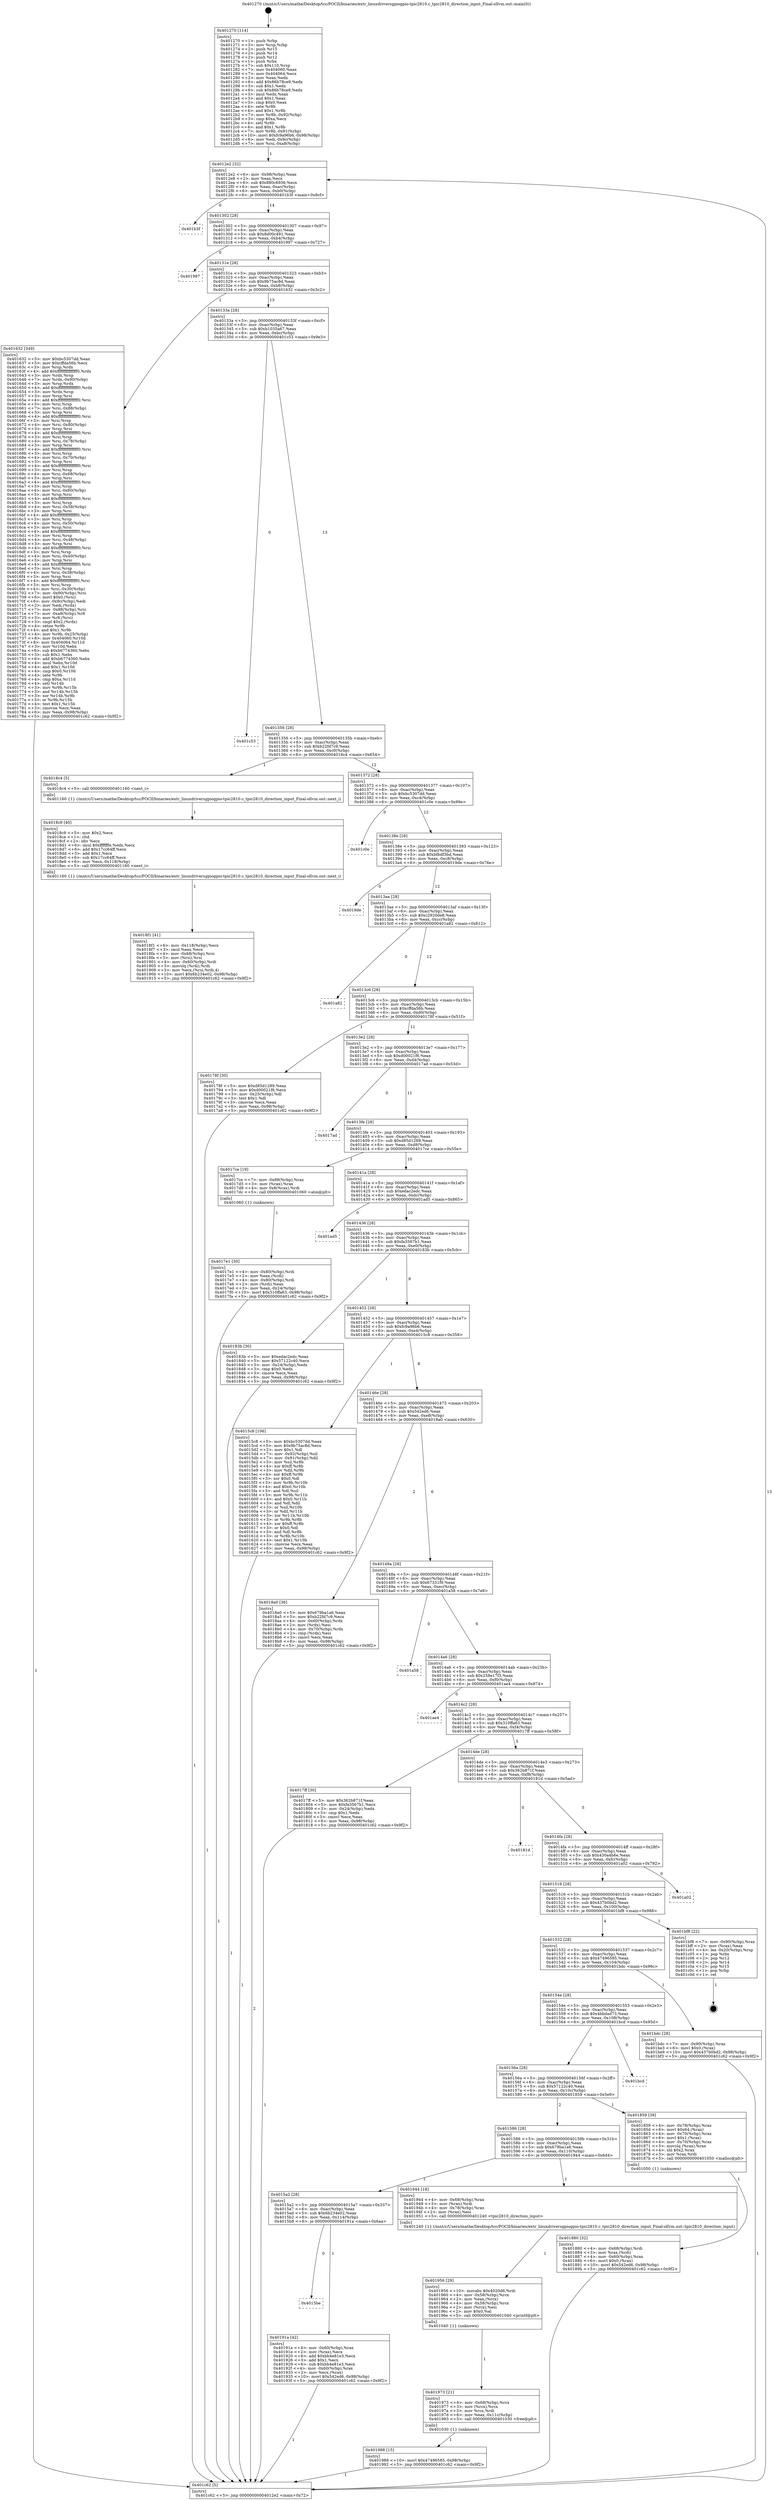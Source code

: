 digraph "0x401270" {
  label = "0x401270 (/mnt/c/Users/mathe/Desktop/tcc/POCII/binaries/extr_linuxdriversgpiogpio-tpic2810.c_tpic2810_direction_input_Final-ollvm.out::main(0))"
  labelloc = "t"
  node[shape=record]

  Entry [label="",width=0.3,height=0.3,shape=circle,fillcolor=black,style=filled]
  "0x4012e2" [label="{
     0x4012e2 [32]\l
     | [instrs]\l
     &nbsp;&nbsp;0x4012e2 \<+6\>: mov -0x98(%rbp),%eax\l
     &nbsp;&nbsp;0x4012e8 \<+2\>: mov %eax,%ecx\l
     &nbsp;&nbsp;0x4012ea \<+6\>: sub $0x880c6936,%ecx\l
     &nbsp;&nbsp;0x4012f0 \<+6\>: mov %eax,-0xac(%rbp)\l
     &nbsp;&nbsp;0x4012f6 \<+6\>: mov %ecx,-0xb0(%rbp)\l
     &nbsp;&nbsp;0x4012fc \<+6\>: je 0000000000401b3f \<main+0x8cf\>\l
  }"]
  "0x401b3f" [label="{
     0x401b3f\l
  }", style=dashed]
  "0x401302" [label="{
     0x401302 [28]\l
     | [instrs]\l
     &nbsp;&nbsp;0x401302 \<+5\>: jmp 0000000000401307 \<main+0x97\>\l
     &nbsp;&nbsp;0x401307 \<+6\>: mov -0xac(%rbp),%eax\l
     &nbsp;&nbsp;0x40130d \<+5\>: sub $0x8d00c491,%eax\l
     &nbsp;&nbsp;0x401312 \<+6\>: mov %eax,-0xb4(%rbp)\l
     &nbsp;&nbsp;0x401318 \<+6\>: je 0000000000401997 \<main+0x727\>\l
  }"]
  Exit [label="",width=0.3,height=0.3,shape=circle,fillcolor=black,style=filled,peripheries=2]
  "0x401997" [label="{
     0x401997\l
  }", style=dashed]
  "0x40131e" [label="{
     0x40131e [28]\l
     | [instrs]\l
     &nbsp;&nbsp;0x40131e \<+5\>: jmp 0000000000401323 \<main+0xb3\>\l
     &nbsp;&nbsp;0x401323 \<+6\>: mov -0xac(%rbp),%eax\l
     &nbsp;&nbsp;0x401329 \<+5\>: sub $0x9b75ac8d,%eax\l
     &nbsp;&nbsp;0x40132e \<+6\>: mov %eax,-0xb8(%rbp)\l
     &nbsp;&nbsp;0x401334 \<+6\>: je 0000000000401632 \<main+0x3c2\>\l
  }"]
  "0x401988" [label="{
     0x401988 [15]\l
     | [instrs]\l
     &nbsp;&nbsp;0x401988 \<+10\>: movl $0x47496585,-0x98(%rbp)\l
     &nbsp;&nbsp;0x401992 \<+5\>: jmp 0000000000401c62 \<main+0x9f2\>\l
  }"]
  "0x401632" [label="{
     0x401632 [349]\l
     | [instrs]\l
     &nbsp;&nbsp;0x401632 \<+5\>: mov $0xbc5307dd,%eax\l
     &nbsp;&nbsp;0x401637 \<+5\>: mov $0xcffda56b,%ecx\l
     &nbsp;&nbsp;0x40163c \<+3\>: mov %rsp,%rdx\l
     &nbsp;&nbsp;0x40163f \<+4\>: add $0xfffffffffffffff0,%rdx\l
     &nbsp;&nbsp;0x401643 \<+3\>: mov %rdx,%rsp\l
     &nbsp;&nbsp;0x401646 \<+7\>: mov %rdx,-0x90(%rbp)\l
     &nbsp;&nbsp;0x40164d \<+3\>: mov %rsp,%rdx\l
     &nbsp;&nbsp;0x401650 \<+4\>: add $0xfffffffffffffff0,%rdx\l
     &nbsp;&nbsp;0x401654 \<+3\>: mov %rdx,%rsp\l
     &nbsp;&nbsp;0x401657 \<+3\>: mov %rsp,%rsi\l
     &nbsp;&nbsp;0x40165a \<+4\>: add $0xfffffffffffffff0,%rsi\l
     &nbsp;&nbsp;0x40165e \<+3\>: mov %rsi,%rsp\l
     &nbsp;&nbsp;0x401661 \<+7\>: mov %rsi,-0x88(%rbp)\l
     &nbsp;&nbsp;0x401668 \<+3\>: mov %rsp,%rsi\l
     &nbsp;&nbsp;0x40166b \<+4\>: add $0xfffffffffffffff0,%rsi\l
     &nbsp;&nbsp;0x40166f \<+3\>: mov %rsi,%rsp\l
     &nbsp;&nbsp;0x401672 \<+4\>: mov %rsi,-0x80(%rbp)\l
     &nbsp;&nbsp;0x401676 \<+3\>: mov %rsp,%rsi\l
     &nbsp;&nbsp;0x401679 \<+4\>: add $0xfffffffffffffff0,%rsi\l
     &nbsp;&nbsp;0x40167d \<+3\>: mov %rsi,%rsp\l
     &nbsp;&nbsp;0x401680 \<+4\>: mov %rsi,-0x78(%rbp)\l
     &nbsp;&nbsp;0x401684 \<+3\>: mov %rsp,%rsi\l
     &nbsp;&nbsp;0x401687 \<+4\>: add $0xfffffffffffffff0,%rsi\l
     &nbsp;&nbsp;0x40168b \<+3\>: mov %rsi,%rsp\l
     &nbsp;&nbsp;0x40168e \<+4\>: mov %rsi,-0x70(%rbp)\l
     &nbsp;&nbsp;0x401692 \<+3\>: mov %rsp,%rsi\l
     &nbsp;&nbsp;0x401695 \<+4\>: add $0xfffffffffffffff0,%rsi\l
     &nbsp;&nbsp;0x401699 \<+3\>: mov %rsi,%rsp\l
     &nbsp;&nbsp;0x40169c \<+4\>: mov %rsi,-0x68(%rbp)\l
     &nbsp;&nbsp;0x4016a0 \<+3\>: mov %rsp,%rsi\l
     &nbsp;&nbsp;0x4016a3 \<+4\>: add $0xfffffffffffffff0,%rsi\l
     &nbsp;&nbsp;0x4016a7 \<+3\>: mov %rsi,%rsp\l
     &nbsp;&nbsp;0x4016aa \<+4\>: mov %rsi,-0x60(%rbp)\l
     &nbsp;&nbsp;0x4016ae \<+3\>: mov %rsp,%rsi\l
     &nbsp;&nbsp;0x4016b1 \<+4\>: add $0xfffffffffffffff0,%rsi\l
     &nbsp;&nbsp;0x4016b5 \<+3\>: mov %rsi,%rsp\l
     &nbsp;&nbsp;0x4016b8 \<+4\>: mov %rsi,-0x58(%rbp)\l
     &nbsp;&nbsp;0x4016bc \<+3\>: mov %rsp,%rsi\l
     &nbsp;&nbsp;0x4016bf \<+4\>: add $0xfffffffffffffff0,%rsi\l
     &nbsp;&nbsp;0x4016c3 \<+3\>: mov %rsi,%rsp\l
     &nbsp;&nbsp;0x4016c6 \<+4\>: mov %rsi,-0x50(%rbp)\l
     &nbsp;&nbsp;0x4016ca \<+3\>: mov %rsp,%rsi\l
     &nbsp;&nbsp;0x4016cd \<+4\>: add $0xfffffffffffffff0,%rsi\l
     &nbsp;&nbsp;0x4016d1 \<+3\>: mov %rsi,%rsp\l
     &nbsp;&nbsp;0x4016d4 \<+4\>: mov %rsi,-0x48(%rbp)\l
     &nbsp;&nbsp;0x4016d8 \<+3\>: mov %rsp,%rsi\l
     &nbsp;&nbsp;0x4016db \<+4\>: add $0xfffffffffffffff0,%rsi\l
     &nbsp;&nbsp;0x4016df \<+3\>: mov %rsi,%rsp\l
     &nbsp;&nbsp;0x4016e2 \<+4\>: mov %rsi,-0x40(%rbp)\l
     &nbsp;&nbsp;0x4016e6 \<+3\>: mov %rsp,%rsi\l
     &nbsp;&nbsp;0x4016e9 \<+4\>: add $0xfffffffffffffff0,%rsi\l
     &nbsp;&nbsp;0x4016ed \<+3\>: mov %rsi,%rsp\l
     &nbsp;&nbsp;0x4016f0 \<+4\>: mov %rsi,-0x38(%rbp)\l
     &nbsp;&nbsp;0x4016f4 \<+3\>: mov %rsp,%rsi\l
     &nbsp;&nbsp;0x4016f7 \<+4\>: add $0xfffffffffffffff0,%rsi\l
     &nbsp;&nbsp;0x4016fb \<+3\>: mov %rsi,%rsp\l
     &nbsp;&nbsp;0x4016fe \<+4\>: mov %rsi,-0x30(%rbp)\l
     &nbsp;&nbsp;0x401702 \<+7\>: mov -0x90(%rbp),%rsi\l
     &nbsp;&nbsp;0x401709 \<+6\>: movl $0x0,(%rsi)\l
     &nbsp;&nbsp;0x40170f \<+6\>: mov -0x9c(%rbp),%edi\l
     &nbsp;&nbsp;0x401715 \<+2\>: mov %edi,(%rdx)\l
     &nbsp;&nbsp;0x401717 \<+7\>: mov -0x88(%rbp),%rsi\l
     &nbsp;&nbsp;0x40171e \<+7\>: mov -0xa8(%rbp),%r8\l
     &nbsp;&nbsp;0x401725 \<+3\>: mov %r8,(%rsi)\l
     &nbsp;&nbsp;0x401728 \<+3\>: cmpl $0x2,(%rdx)\l
     &nbsp;&nbsp;0x40172b \<+4\>: setne %r9b\l
     &nbsp;&nbsp;0x40172f \<+4\>: and $0x1,%r9b\l
     &nbsp;&nbsp;0x401733 \<+4\>: mov %r9b,-0x25(%rbp)\l
     &nbsp;&nbsp;0x401737 \<+8\>: mov 0x404060,%r10d\l
     &nbsp;&nbsp;0x40173f \<+8\>: mov 0x404064,%r11d\l
     &nbsp;&nbsp;0x401747 \<+3\>: mov %r10d,%ebx\l
     &nbsp;&nbsp;0x40174a \<+6\>: sub $0xb6774360,%ebx\l
     &nbsp;&nbsp;0x401750 \<+3\>: sub $0x1,%ebx\l
     &nbsp;&nbsp;0x401753 \<+6\>: add $0xb6774360,%ebx\l
     &nbsp;&nbsp;0x401759 \<+4\>: imul %ebx,%r10d\l
     &nbsp;&nbsp;0x40175d \<+4\>: and $0x1,%r10d\l
     &nbsp;&nbsp;0x401761 \<+4\>: cmp $0x0,%r10d\l
     &nbsp;&nbsp;0x401765 \<+4\>: sete %r9b\l
     &nbsp;&nbsp;0x401769 \<+4\>: cmp $0xa,%r11d\l
     &nbsp;&nbsp;0x40176d \<+4\>: setl %r14b\l
     &nbsp;&nbsp;0x401771 \<+3\>: mov %r9b,%r15b\l
     &nbsp;&nbsp;0x401774 \<+3\>: and %r14b,%r15b\l
     &nbsp;&nbsp;0x401777 \<+3\>: xor %r14b,%r9b\l
     &nbsp;&nbsp;0x40177a \<+3\>: or %r9b,%r15b\l
     &nbsp;&nbsp;0x40177d \<+4\>: test $0x1,%r15b\l
     &nbsp;&nbsp;0x401781 \<+3\>: cmovne %ecx,%eax\l
     &nbsp;&nbsp;0x401784 \<+6\>: mov %eax,-0x98(%rbp)\l
     &nbsp;&nbsp;0x40178a \<+5\>: jmp 0000000000401c62 \<main+0x9f2\>\l
  }"]
  "0x40133a" [label="{
     0x40133a [28]\l
     | [instrs]\l
     &nbsp;&nbsp;0x40133a \<+5\>: jmp 000000000040133f \<main+0xcf\>\l
     &nbsp;&nbsp;0x40133f \<+6\>: mov -0xac(%rbp),%eax\l
     &nbsp;&nbsp;0x401345 \<+5\>: sub $0xb1035a67,%eax\l
     &nbsp;&nbsp;0x40134a \<+6\>: mov %eax,-0xbc(%rbp)\l
     &nbsp;&nbsp;0x401350 \<+6\>: je 0000000000401c53 \<main+0x9e3\>\l
  }"]
  "0x401973" [label="{
     0x401973 [21]\l
     | [instrs]\l
     &nbsp;&nbsp;0x401973 \<+4\>: mov -0x68(%rbp),%rcx\l
     &nbsp;&nbsp;0x401977 \<+3\>: mov (%rcx),%rcx\l
     &nbsp;&nbsp;0x40197a \<+3\>: mov %rcx,%rdi\l
     &nbsp;&nbsp;0x40197d \<+6\>: mov %eax,-0x11c(%rbp)\l
     &nbsp;&nbsp;0x401983 \<+5\>: call 0000000000401030 \<free@plt\>\l
     | [calls]\l
     &nbsp;&nbsp;0x401030 \{1\} (unknown)\l
  }"]
  "0x401c53" [label="{
     0x401c53\l
  }", style=dashed]
  "0x401356" [label="{
     0x401356 [28]\l
     | [instrs]\l
     &nbsp;&nbsp;0x401356 \<+5\>: jmp 000000000040135b \<main+0xeb\>\l
     &nbsp;&nbsp;0x40135b \<+6\>: mov -0xac(%rbp),%eax\l
     &nbsp;&nbsp;0x401361 \<+5\>: sub $0xb22fd7c9,%eax\l
     &nbsp;&nbsp;0x401366 \<+6\>: mov %eax,-0xc0(%rbp)\l
     &nbsp;&nbsp;0x40136c \<+6\>: je 00000000004018c4 \<main+0x654\>\l
  }"]
  "0x401956" [label="{
     0x401956 [29]\l
     | [instrs]\l
     &nbsp;&nbsp;0x401956 \<+10\>: movabs $0x4020d6,%rdi\l
     &nbsp;&nbsp;0x401960 \<+4\>: mov -0x58(%rbp),%rcx\l
     &nbsp;&nbsp;0x401964 \<+2\>: mov %eax,(%rcx)\l
     &nbsp;&nbsp;0x401966 \<+4\>: mov -0x58(%rbp),%rcx\l
     &nbsp;&nbsp;0x40196a \<+2\>: mov (%rcx),%esi\l
     &nbsp;&nbsp;0x40196c \<+2\>: mov $0x0,%al\l
     &nbsp;&nbsp;0x40196e \<+5\>: call 0000000000401040 \<printf@plt\>\l
     | [calls]\l
     &nbsp;&nbsp;0x401040 \{1\} (unknown)\l
  }"]
  "0x4018c4" [label="{
     0x4018c4 [5]\l
     | [instrs]\l
     &nbsp;&nbsp;0x4018c4 \<+5\>: call 0000000000401160 \<next_i\>\l
     | [calls]\l
     &nbsp;&nbsp;0x401160 \{1\} (/mnt/c/Users/mathe/Desktop/tcc/POCII/binaries/extr_linuxdriversgpiogpio-tpic2810.c_tpic2810_direction_input_Final-ollvm.out::next_i)\l
  }"]
  "0x401372" [label="{
     0x401372 [28]\l
     | [instrs]\l
     &nbsp;&nbsp;0x401372 \<+5\>: jmp 0000000000401377 \<main+0x107\>\l
     &nbsp;&nbsp;0x401377 \<+6\>: mov -0xac(%rbp),%eax\l
     &nbsp;&nbsp;0x40137d \<+5\>: sub $0xbc5307dd,%eax\l
     &nbsp;&nbsp;0x401382 \<+6\>: mov %eax,-0xc4(%rbp)\l
     &nbsp;&nbsp;0x401388 \<+6\>: je 0000000000401c0e \<main+0x99e\>\l
  }"]
  "0x4015be" [label="{
     0x4015be\l
  }", style=dashed]
  "0x401c0e" [label="{
     0x401c0e\l
  }", style=dashed]
  "0x40138e" [label="{
     0x40138e [28]\l
     | [instrs]\l
     &nbsp;&nbsp;0x40138e \<+5\>: jmp 0000000000401393 \<main+0x123\>\l
     &nbsp;&nbsp;0x401393 \<+6\>: mov -0xac(%rbp),%eax\l
     &nbsp;&nbsp;0x401399 \<+5\>: sub $0xbfbdf3bd,%eax\l
     &nbsp;&nbsp;0x40139e \<+6\>: mov %eax,-0xc8(%rbp)\l
     &nbsp;&nbsp;0x4013a4 \<+6\>: je 00000000004019de \<main+0x76e\>\l
  }"]
  "0x40191a" [label="{
     0x40191a [42]\l
     | [instrs]\l
     &nbsp;&nbsp;0x40191a \<+4\>: mov -0x60(%rbp),%rax\l
     &nbsp;&nbsp;0x40191e \<+2\>: mov (%rax),%ecx\l
     &nbsp;&nbsp;0x401920 \<+6\>: add $0xbb4e81e3,%ecx\l
     &nbsp;&nbsp;0x401926 \<+3\>: add $0x1,%ecx\l
     &nbsp;&nbsp;0x401929 \<+6\>: sub $0xbb4e81e3,%ecx\l
     &nbsp;&nbsp;0x40192f \<+4\>: mov -0x60(%rbp),%rax\l
     &nbsp;&nbsp;0x401933 \<+2\>: mov %ecx,(%rax)\l
     &nbsp;&nbsp;0x401935 \<+10\>: movl $0x542ed6,-0x98(%rbp)\l
     &nbsp;&nbsp;0x40193f \<+5\>: jmp 0000000000401c62 \<main+0x9f2\>\l
  }"]
  "0x4019de" [label="{
     0x4019de\l
  }", style=dashed]
  "0x4013aa" [label="{
     0x4013aa [28]\l
     | [instrs]\l
     &nbsp;&nbsp;0x4013aa \<+5\>: jmp 00000000004013af \<main+0x13f\>\l
     &nbsp;&nbsp;0x4013af \<+6\>: mov -0xac(%rbp),%eax\l
     &nbsp;&nbsp;0x4013b5 \<+5\>: sub $0xc2920de8,%eax\l
     &nbsp;&nbsp;0x4013ba \<+6\>: mov %eax,-0xcc(%rbp)\l
     &nbsp;&nbsp;0x4013c0 \<+6\>: je 0000000000401a82 \<main+0x812\>\l
  }"]
  "0x4015a2" [label="{
     0x4015a2 [28]\l
     | [instrs]\l
     &nbsp;&nbsp;0x4015a2 \<+5\>: jmp 00000000004015a7 \<main+0x337\>\l
     &nbsp;&nbsp;0x4015a7 \<+6\>: mov -0xac(%rbp),%eax\l
     &nbsp;&nbsp;0x4015ad \<+5\>: sub $0x6b234e02,%eax\l
     &nbsp;&nbsp;0x4015b2 \<+6\>: mov %eax,-0x114(%rbp)\l
     &nbsp;&nbsp;0x4015b8 \<+6\>: je 000000000040191a \<main+0x6aa\>\l
  }"]
  "0x401a82" [label="{
     0x401a82\l
  }", style=dashed]
  "0x4013c6" [label="{
     0x4013c6 [28]\l
     | [instrs]\l
     &nbsp;&nbsp;0x4013c6 \<+5\>: jmp 00000000004013cb \<main+0x15b\>\l
     &nbsp;&nbsp;0x4013cb \<+6\>: mov -0xac(%rbp),%eax\l
     &nbsp;&nbsp;0x4013d1 \<+5\>: sub $0xcffda56b,%eax\l
     &nbsp;&nbsp;0x4013d6 \<+6\>: mov %eax,-0xd0(%rbp)\l
     &nbsp;&nbsp;0x4013dc \<+6\>: je 000000000040178f \<main+0x51f\>\l
  }"]
  "0x401944" [label="{
     0x401944 [18]\l
     | [instrs]\l
     &nbsp;&nbsp;0x401944 \<+4\>: mov -0x68(%rbp),%rax\l
     &nbsp;&nbsp;0x401948 \<+3\>: mov (%rax),%rdi\l
     &nbsp;&nbsp;0x40194b \<+4\>: mov -0x78(%rbp),%rax\l
     &nbsp;&nbsp;0x40194f \<+2\>: mov (%rax),%esi\l
     &nbsp;&nbsp;0x401951 \<+5\>: call 0000000000401240 \<tpic2810_direction_input\>\l
     | [calls]\l
     &nbsp;&nbsp;0x401240 \{1\} (/mnt/c/Users/mathe/Desktop/tcc/POCII/binaries/extr_linuxdriversgpiogpio-tpic2810.c_tpic2810_direction_input_Final-ollvm.out::tpic2810_direction_input)\l
  }"]
  "0x40178f" [label="{
     0x40178f [30]\l
     | [instrs]\l
     &nbsp;&nbsp;0x40178f \<+5\>: mov $0xd85d1289,%eax\l
     &nbsp;&nbsp;0x401794 \<+5\>: mov $0xd00021f6,%ecx\l
     &nbsp;&nbsp;0x401799 \<+3\>: mov -0x25(%rbp),%dl\l
     &nbsp;&nbsp;0x40179c \<+3\>: test $0x1,%dl\l
     &nbsp;&nbsp;0x40179f \<+3\>: cmovne %ecx,%eax\l
     &nbsp;&nbsp;0x4017a2 \<+6\>: mov %eax,-0x98(%rbp)\l
     &nbsp;&nbsp;0x4017a8 \<+5\>: jmp 0000000000401c62 \<main+0x9f2\>\l
  }"]
  "0x4013e2" [label="{
     0x4013e2 [28]\l
     | [instrs]\l
     &nbsp;&nbsp;0x4013e2 \<+5\>: jmp 00000000004013e7 \<main+0x177\>\l
     &nbsp;&nbsp;0x4013e7 \<+6\>: mov -0xac(%rbp),%eax\l
     &nbsp;&nbsp;0x4013ed \<+5\>: sub $0xd00021f6,%eax\l
     &nbsp;&nbsp;0x4013f2 \<+6\>: mov %eax,-0xd4(%rbp)\l
     &nbsp;&nbsp;0x4013f8 \<+6\>: je 00000000004017ad \<main+0x53d\>\l
  }"]
  "0x4018f1" [label="{
     0x4018f1 [41]\l
     | [instrs]\l
     &nbsp;&nbsp;0x4018f1 \<+6\>: mov -0x118(%rbp),%ecx\l
     &nbsp;&nbsp;0x4018f7 \<+3\>: imul %eax,%ecx\l
     &nbsp;&nbsp;0x4018fa \<+4\>: mov -0x68(%rbp),%rsi\l
     &nbsp;&nbsp;0x4018fe \<+3\>: mov (%rsi),%rsi\l
     &nbsp;&nbsp;0x401901 \<+4\>: mov -0x60(%rbp),%rdi\l
     &nbsp;&nbsp;0x401905 \<+3\>: movslq (%rdi),%rdi\l
     &nbsp;&nbsp;0x401908 \<+3\>: mov %ecx,(%rsi,%rdi,4)\l
     &nbsp;&nbsp;0x40190b \<+10\>: movl $0x6b234e02,-0x98(%rbp)\l
     &nbsp;&nbsp;0x401915 \<+5\>: jmp 0000000000401c62 \<main+0x9f2\>\l
  }"]
  "0x4017ad" [label="{
     0x4017ad\l
  }", style=dashed]
  "0x4013fe" [label="{
     0x4013fe [28]\l
     | [instrs]\l
     &nbsp;&nbsp;0x4013fe \<+5\>: jmp 0000000000401403 \<main+0x193\>\l
     &nbsp;&nbsp;0x401403 \<+6\>: mov -0xac(%rbp),%eax\l
     &nbsp;&nbsp;0x401409 \<+5\>: sub $0xd85d1289,%eax\l
     &nbsp;&nbsp;0x40140e \<+6\>: mov %eax,-0xd8(%rbp)\l
     &nbsp;&nbsp;0x401414 \<+6\>: je 00000000004017ce \<main+0x55e\>\l
  }"]
  "0x4018c9" [label="{
     0x4018c9 [40]\l
     | [instrs]\l
     &nbsp;&nbsp;0x4018c9 \<+5\>: mov $0x2,%ecx\l
     &nbsp;&nbsp;0x4018ce \<+1\>: cltd\l
     &nbsp;&nbsp;0x4018cf \<+2\>: idiv %ecx\l
     &nbsp;&nbsp;0x4018d1 \<+6\>: imul $0xfffffffe,%edx,%ecx\l
     &nbsp;&nbsp;0x4018d7 \<+6\>: add $0x17cc64ff,%ecx\l
     &nbsp;&nbsp;0x4018dd \<+3\>: add $0x1,%ecx\l
     &nbsp;&nbsp;0x4018e0 \<+6\>: sub $0x17cc64ff,%ecx\l
     &nbsp;&nbsp;0x4018e6 \<+6\>: mov %ecx,-0x118(%rbp)\l
     &nbsp;&nbsp;0x4018ec \<+5\>: call 0000000000401160 \<next_i\>\l
     | [calls]\l
     &nbsp;&nbsp;0x401160 \{1\} (/mnt/c/Users/mathe/Desktop/tcc/POCII/binaries/extr_linuxdriversgpiogpio-tpic2810.c_tpic2810_direction_input_Final-ollvm.out::next_i)\l
  }"]
  "0x4017ce" [label="{
     0x4017ce [19]\l
     | [instrs]\l
     &nbsp;&nbsp;0x4017ce \<+7\>: mov -0x88(%rbp),%rax\l
     &nbsp;&nbsp;0x4017d5 \<+3\>: mov (%rax),%rax\l
     &nbsp;&nbsp;0x4017d8 \<+4\>: mov 0x8(%rax),%rdi\l
     &nbsp;&nbsp;0x4017dc \<+5\>: call 0000000000401060 \<atoi@plt\>\l
     | [calls]\l
     &nbsp;&nbsp;0x401060 \{1\} (unknown)\l
  }"]
  "0x40141a" [label="{
     0x40141a [28]\l
     | [instrs]\l
     &nbsp;&nbsp;0x40141a \<+5\>: jmp 000000000040141f \<main+0x1af\>\l
     &nbsp;&nbsp;0x40141f \<+6\>: mov -0xac(%rbp),%eax\l
     &nbsp;&nbsp;0x401425 \<+5\>: sub $0xedac2edc,%eax\l
     &nbsp;&nbsp;0x40142a \<+6\>: mov %eax,-0xdc(%rbp)\l
     &nbsp;&nbsp;0x401430 \<+6\>: je 0000000000401ad5 \<main+0x865\>\l
  }"]
  "0x401880" [label="{
     0x401880 [32]\l
     | [instrs]\l
     &nbsp;&nbsp;0x401880 \<+4\>: mov -0x68(%rbp),%rdi\l
     &nbsp;&nbsp;0x401884 \<+3\>: mov %rax,(%rdi)\l
     &nbsp;&nbsp;0x401887 \<+4\>: mov -0x60(%rbp),%rax\l
     &nbsp;&nbsp;0x40188b \<+6\>: movl $0x0,(%rax)\l
     &nbsp;&nbsp;0x401891 \<+10\>: movl $0x542ed6,-0x98(%rbp)\l
     &nbsp;&nbsp;0x40189b \<+5\>: jmp 0000000000401c62 \<main+0x9f2\>\l
  }"]
  "0x401ad5" [label="{
     0x401ad5\l
  }", style=dashed]
  "0x401436" [label="{
     0x401436 [28]\l
     | [instrs]\l
     &nbsp;&nbsp;0x401436 \<+5\>: jmp 000000000040143b \<main+0x1cb\>\l
     &nbsp;&nbsp;0x40143b \<+6\>: mov -0xac(%rbp),%eax\l
     &nbsp;&nbsp;0x401441 \<+5\>: sub $0xfa3567b1,%eax\l
     &nbsp;&nbsp;0x401446 \<+6\>: mov %eax,-0xe0(%rbp)\l
     &nbsp;&nbsp;0x40144c \<+6\>: je 000000000040183b \<main+0x5cb\>\l
  }"]
  "0x401586" [label="{
     0x401586 [28]\l
     | [instrs]\l
     &nbsp;&nbsp;0x401586 \<+5\>: jmp 000000000040158b \<main+0x31b\>\l
     &nbsp;&nbsp;0x40158b \<+6\>: mov -0xac(%rbp),%eax\l
     &nbsp;&nbsp;0x401591 \<+5\>: sub $0x679ba1a6,%eax\l
     &nbsp;&nbsp;0x401596 \<+6\>: mov %eax,-0x110(%rbp)\l
     &nbsp;&nbsp;0x40159c \<+6\>: je 0000000000401944 \<main+0x6d4\>\l
  }"]
  "0x40183b" [label="{
     0x40183b [30]\l
     | [instrs]\l
     &nbsp;&nbsp;0x40183b \<+5\>: mov $0xedac2edc,%eax\l
     &nbsp;&nbsp;0x401840 \<+5\>: mov $0x57122c40,%ecx\l
     &nbsp;&nbsp;0x401845 \<+3\>: mov -0x24(%rbp),%edx\l
     &nbsp;&nbsp;0x401848 \<+3\>: cmp $0x0,%edx\l
     &nbsp;&nbsp;0x40184b \<+3\>: cmove %ecx,%eax\l
     &nbsp;&nbsp;0x40184e \<+6\>: mov %eax,-0x98(%rbp)\l
     &nbsp;&nbsp;0x401854 \<+5\>: jmp 0000000000401c62 \<main+0x9f2\>\l
  }"]
  "0x401452" [label="{
     0x401452 [28]\l
     | [instrs]\l
     &nbsp;&nbsp;0x401452 \<+5\>: jmp 0000000000401457 \<main+0x1e7\>\l
     &nbsp;&nbsp;0x401457 \<+6\>: mov -0xac(%rbp),%eax\l
     &nbsp;&nbsp;0x40145d \<+5\>: sub $0xfc9a96b6,%eax\l
     &nbsp;&nbsp;0x401462 \<+6\>: mov %eax,-0xe4(%rbp)\l
     &nbsp;&nbsp;0x401468 \<+6\>: je 00000000004015c8 \<main+0x358\>\l
  }"]
  "0x401859" [label="{
     0x401859 [39]\l
     | [instrs]\l
     &nbsp;&nbsp;0x401859 \<+4\>: mov -0x78(%rbp),%rax\l
     &nbsp;&nbsp;0x40185d \<+6\>: movl $0x64,(%rax)\l
     &nbsp;&nbsp;0x401863 \<+4\>: mov -0x70(%rbp),%rax\l
     &nbsp;&nbsp;0x401867 \<+6\>: movl $0x1,(%rax)\l
     &nbsp;&nbsp;0x40186d \<+4\>: mov -0x70(%rbp),%rax\l
     &nbsp;&nbsp;0x401871 \<+3\>: movslq (%rax),%rax\l
     &nbsp;&nbsp;0x401874 \<+4\>: shl $0x2,%rax\l
     &nbsp;&nbsp;0x401878 \<+3\>: mov %rax,%rdi\l
     &nbsp;&nbsp;0x40187b \<+5\>: call 0000000000401050 \<malloc@plt\>\l
     | [calls]\l
     &nbsp;&nbsp;0x401050 \{1\} (unknown)\l
  }"]
  "0x4015c8" [label="{
     0x4015c8 [106]\l
     | [instrs]\l
     &nbsp;&nbsp;0x4015c8 \<+5\>: mov $0xbc5307dd,%eax\l
     &nbsp;&nbsp;0x4015cd \<+5\>: mov $0x9b75ac8d,%ecx\l
     &nbsp;&nbsp;0x4015d2 \<+2\>: mov $0x1,%dl\l
     &nbsp;&nbsp;0x4015d4 \<+7\>: mov -0x92(%rbp),%sil\l
     &nbsp;&nbsp;0x4015db \<+7\>: mov -0x91(%rbp),%dil\l
     &nbsp;&nbsp;0x4015e2 \<+3\>: mov %sil,%r8b\l
     &nbsp;&nbsp;0x4015e5 \<+4\>: xor $0xff,%r8b\l
     &nbsp;&nbsp;0x4015e9 \<+3\>: mov %dil,%r9b\l
     &nbsp;&nbsp;0x4015ec \<+4\>: xor $0xff,%r9b\l
     &nbsp;&nbsp;0x4015f0 \<+3\>: xor $0x0,%dl\l
     &nbsp;&nbsp;0x4015f3 \<+3\>: mov %r8b,%r10b\l
     &nbsp;&nbsp;0x4015f6 \<+4\>: and $0x0,%r10b\l
     &nbsp;&nbsp;0x4015fa \<+3\>: and %dl,%sil\l
     &nbsp;&nbsp;0x4015fd \<+3\>: mov %r9b,%r11b\l
     &nbsp;&nbsp;0x401600 \<+4\>: and $0x0,%r11b\l
     &nbsp;&nbsp;0x401604 \<+3\>: and %dl,%dil\l
     &nbsp;&nbsp;0x401607 \<+3\>: or %sil,%r10b\l
     &nbsp;&nbsp;0x40160a \<+3\>: or %dil,%r11b\l
     &nbsp;&nbsp;0x40160d \<+3\>: xor %r11b,%r10b\l
     &nbsp;&nbsp;0x401610 \<+3\>: or %r9b,%r8b\l
     &nbsp;&nbsp;0x401613 \<+4\>: xor $0xff,%r8b\l
     &nbsp;&nbsp;0x401617 \<+3\>: or $0x0,%dl\l
     &nbsp;&nbsp;0x40161a \<+3\>: and %dl,%r8b\l
     &nbsp;&nbsp;0x40161d \<+3\>: or %r8b,%r10b\l
     &nbsp;&nbsp;0x401620 \<+4\>: test $0x1,%r10b\l
     &nbsp;&nbsp;0x401624 \<+3\>: cmovne %ecx,%eax\l
     &nbsp;&nbsp;0x401627 \<+6\>: mov %eax,-0x98(%rbp)\l
     &nbsp;&nbsp;0x40162d \<+5\>: jmp 0000000000401c62 \<main+0x9f2\>\l
  }"]
  "0x40146e" [label="{
     0x40146e [28]\l
     | [instrs]\l
     &nbsp;&nbsp;0x40146e \<+5\>: jmp 0000000000401473 \<main+0x203\>\l
     &nbsp;&nbsp;0x401473 \<+6\>: mov -0xac(%rbp),%eax\l
     &nbsp;&nbsp;0x401479 \<+5\>: sub $0x542ed6,%eax\l
     &nbsp;&nbsp;0x40147e \<+6\>: mov %eax,-0xe8(%rbp)\l
     &nbsp;&nbsp;0x401484 \<+6\>: je 00000000004018a0 \<main+0x630\>\l
  }"]
  "0x401c62" [label="{
     0x401c62 [5]\l
     | [instrs]\l
     &nbsp;&nbsp;0x401c62 \<+5\>: jmp 00000000004012e2 \<main+0x72\>\l
  }"]
  "0x401270" [label="{
     0x401270 [114]\l
     | [instrs]\l
     &nbsp;&nbsp;0x401270 \<+1\>: push %rbp\l
     &nbsp;&nbsp;0x401271 \<+3\>: mov %rsp,%rbp\l
     &nbsp;&nbsp;0x401274 \<+2\>: push %r15\l
     &nbsp;&nbsp;0x401276 \<+2\>: push %r14\l
     &nbsp;&nbsp;0x401278 \<+2\>: push %r12\l
     &nbsp;&nbsp;0x40127a \<+1\>: push %rbx\l
     &nbsp;&nbsp;0x40127b \<+7\>: sub $0x110,%rsp\l
     &nbsp;&nbsp;0x401282 \<+7\>: mov 0x404060,%eax\l
     &nbsp;&nbsp;0x401289 \<+7\>: mov 0x404064,%ecx\l
     &nbsp;&nbsp;0x401290 \<+2\>: mov %eax,%edx\l
     &nbsp;&nbsp;0x401292 \<+6\>: add $0x86b78ce9,%edx\l
     &nbsp;&nbsp;0x401298 \<+3\>: sub $0x1,%edx\l
     &nbsp;&nbsp;0x40129b \<+6\>: sub $0x86b78ce9,%edx\l
     &nbsp;&nbsp;0x4012a1 \<+3\>: imul %edx,%eax\l
     &nbsp;&nbsp;0x4012a4 \<+3\>: and $0x1,%eax\l
     &nbsp;&nbsp;0x4012a7 \<+3\>: cmp $0x0,%eax\l
     &nbsp;&nbsp;0x4012aa \<+4\>: sete %r8b\l
     &nbsp;&nbsp;0x4012ae \<+4\>: and $0x1,%r8b\l
     &nbsp;&nbsp;0x4012b2 \<+7\>: mov %r8b,-0x92(%rbp)\l
     &nbsp;&nbsp;0x4012b9 \<+3\>: cmp $0xa,%ecx\l
     &nbsp;&nbsp;0x4012bc \<+4\>: setl %r8b\l
     &nbsp;&nbsp;0x4012c0 \<+4\>: and $0x1,%r8b\l
     &nbsp;&nbsp;0x4012c4 \<+7\>: mov %r8b,-0x91(%rbp)\l
     &nbsp;&nbsp;0x4012cb \<+10\>: movl $0xfc9a96b6,-0x98(%rbp)\l
     &nbsp;&nbsp;0x4012d5 \<+6\>: mov %edi,-0x9c(%rbp)\l
     &nbsp;&nbsp;0x4012db \<+7\>: mov %rsi,-0xa8(%rbp)\l
  }"]
  "0x40156a" [label="{
     0x40156a [28]\l
     | [instrs]\l
     &nbsp;&nbsp;0x40156a \<+5\>: jmp 000000000040156f \<main+0x2ff\>\l
     &nbsp;&nbsp;0x40156f \<+6\>: mov -0xac(%rbp),%eax\l
     &nbsp;&nbsp;0x401575 \<+5\>: sub $0x57122c40,%eax\l
     &nbsp;&nbsp;0x40157a \<+6\>: mov %eax,-0x10c(%rbp)\l
     &nbsp;&nbsp;0x401580 \<+6\>: je 0000000000401859 \<main+0x5e9\>\l
  }"]
  "0x4017e1" [label="{
     0x4017e1 [30]\l
     | [instrs]\l
     &nbsp;&nbsp;0x4017e1 \<+4\>: mov -0x80(%rbp),%rdi\l
     &nbsp;&nbsp;0x4017e5 \<+2\>: mov %eax,(%rdi)\l
     &nbsp;&nbsp;0x4017e7 \<+4\>: mov -0x80(%rbp),%rdi\l
     &nbsp;&nbsp;0x4017eb \<+2\>: mov (%rdi),%eax\l
     &nbsp;&nbsp;0x4017ed \<+3\>: mov %eax,-0x24(%rbp)\l
     &nbsp;&nbsp;0x4017f0 \<+10\>: movl $0x310ffa63,-0x98(%rbp)\l
     &nbsp;&nbsp;0x4017fa \<+5\>: jmp 0000000000401c62 \<main+0x9f2\>\l
  }"]
  "0x401bcd" [label="{
     0x401bcd\l
  }", style=dashed]
  "0x4018a0" [label="{
     0x4018a0 [36]\l
     | [instrs]\l
     &nbsp;&nbsp;0x4018a0 \<+5\>: mov $0x679ba1a6,%eax\l
     &nbsp;&nbsp;0x4018a5 \<+5\>: mov $0xb22fd7c9,%ecx\l
     &nbsp;&nbsp;0x4018aa \<+4\>: mov -0x60(%rbp),%rdx\l
     &nbsp;&nbsp;0x4018ae \<+2\>: mov (%rdx),%esi\l
     &nbsp;&nbsp;0x4018b0 \<+4\>: mov -0x70(%rbp),%rdx\l
     &nbsp;&nbsp;0x4018b4 \<+2\>: cmp (%rdx),%esi\l
     &nbsp;&nbsp;0x4018b6 \<+3\>: cmovl %ecx,%eax\l
     &nbsp;&nbsp;0x4018b9 \<+6\>: mov %eax,-0x98(%rbp)\l
     &nbsp;&nbsp;0x4018bf \<+5\>: jmp 0000000000401c62 \<main+0x9f2\>\l
  }"]
  "0x40148a" [label="{
     0x40148a [28]\l
     | [instrs]\l
     &nbsp;&nbsp;0x40148a \<+5\>: jmp 000000000040148f \<main+0x21f\>\l
     &nbsp;&nbsp;0x40148f \<+6\>: mov -0xac(%rbp),%eax\l
     &nbsp;&nbsp;0x401495 \<+5\>: sub $0x67331f9,%eax\l
     &nbsp;&nbsp;0x40149a \<+6\>: mov %eax,-0xec(%rbp)\l
     &nbsp;&nbsp;0x4014a0 \<+6\>: je 0000000000401a58 \<main+0x7e8\>\l
  }"]
  "0x40154e" [label="{
     0x40154e [28]\l
     | [instrs]\l
     &nbsp;&nbsp;0x40154e \<+5\>: jmp 0000000000401553 \<main+0x2e3\>\l
     &nbsp;&nbsp;0x401553 \<+6\>: mov -0xac(%rbp),%eax\l
     &nbsp;&nbsp;0x401559 \<+5\>: sub $0x4bbdad73,%eax\l
     &nbsp;&nbsp;0x40155e \<+6\>: mov %eax,-0x108(%rbp)\l
     &nbsp;&nbsp;0x401564 \<+6\>: je 0000000000401bcd \<main+0x95d\>\l
  }"]
  "0x401a58" [label="{
     0x401a58\l
  }", style=dashed]
  "0x4014a6" [label="{
     0x4014a6 [28]\l
     | [instrs]\l
     &nbsp;&nbsp;0x4014a6 \<+5\>: jmp 00000000004014ab \<main+0x23b\>\l
     &nbsp;&nbsp;0x4014ab \<+6\>: mov -0xac(%rbp),%eax\l
     &nbsp;&nbsp;0x4014b1 \<+5\>: sub $0x258e17f3,%eax\l
     &nbsp;&nbsp;0x4014b6 \<+6\>: mov %eax,-0xf0(%rbp)\l
     &nbsp;&nbsp;0x4014bc \<+6\>: je 0000000000401ae4 \<main+0x874\>\l
  }"]
  "0x401bdc" [label="{
     0x401bdc [28]\l
     | [instrs]\l
     &nbsp;&nbsp;0x401bdc \<+7\>: mov -0x90(%rbp),%rax\l
     &nbsp;&nbsp;0x401be3 \<+6\>: movl $0x0,(%rax)\l
     &nbsp;&nbsp;0x401be9 \<+10\>: movl $0x437b0bd2,-0x98(%rbp)\l
     &nbsp;&nbsp;0x401bf3 \<+5\>: jmp 0000000000401c62 \<main+0x9f2\>\l
  }"]
  "0x401ae4" [label="{
     0x401ae4\l
  }", style=dashed]
  "0x4014c2" [label="{
     0x4014c2 [28]\l
     | [instrs]\l
     &nbsp;&nbsp;0x4014c2 \<+5\>: jmp 00000000004014c7 \<main+0x257\>\l
     &nbsp;&nbsp;0x4014c7 \<+6\>: mov -0xac(%rbp),%eax\l
     &nbsp;&nbsp;0x4014cd \<+5\>: sub $0x310ffa63,%eax\l
     &nbsp;&nbsp;0x4014d2 \<+6\>: mov %eax,-0xf4(%rbp)\l
     &nbsp;&nbsp;0x4014d8 \<+6\>: je 00000000004017ff \<main+0x58f\>\l
  }"]
  "0x401532" [label="{
     0x401532 [28]\l
     | [instrs]\l
     &nbsp;&nbsp;0x401532 \<+5\>: jmp 0000000000401537 \<main+0x2c7\>\l
     &nbsp;&nbsp;0x401537 \<+6\>: mov -0xac(%rbp),%eax\l
     &nbsp;&nbsp;0x40153d \<+5\>: sub $0x47496585,%eax\l
     &nbsp;&nbsp;0x401542 \<+6\>: mov %eax,-0x104(%rbp)\l
     &nbsp;&nbsp;0x401548 \<+6\>: je 0000000000401bdc \<main+0x96c\>\l
  }"]
  "0x4017ff" [label="{
     0x4017ff [30]\l
     | [instrs]\l
     &nbsp;&nbsp;0x4017ff \<+5\>: mov $0x362b871f,%eax\l
     &nbsp;&nbsp;0x401804 \<+5\>: mov $0xfa3567b1,%ecx\l
     &nbsp;&nbsp;0x401809 \<+3\>: mov -0x24(%rbp),%edx\l
     &nbsp;&nbsp;0x40180c \<+3\>: cmp $0x1,%edx\l
     &nbsp;&nbsp;0x40180f \<+3\>: cmovl %ecx,%eax\l
     &nbsp;&nbsp;0x401812 \<+6\>: mov %eax,-0x98(%rbp)\l
     &nbsp;&nbsp;0x401818 \<+5\>: jmp 0000000000401c62 \<main+0x9f2\>\l
  }"]
  "0x4014de" [label="{
     0x4014de [28]\l
     | [instrs]\l
     &nbsp;&nbsp;0x4014de \<+5\>: jmp 00000000004014e3 \<main+0x273\>\l
     &nbsp;&nbsp;0x4014e3 \<+6\>: mov -0xac(%rbp),%eax\l
     &nbsp;&nbsp;0x4014e9 \<+5\>: sub $0x362b871f,%eax\l
     &nbsp;&nbsp;0x4014ee \<+6\>: mov %eax,-0xf8(%rbp)\l
     &nbsp;&nbsp;0x4014f4 \<+6\>: je 000000000040181d \<main+0x5ad\>\l
  }"]
  "0x401bf8" [label="{
     0x401bf8 [22]\l
     | [instrs]\l
     &nbsp;&nbsp;0x401bf8 \<+7\>: mov -0x90(%rbp),%rax\l
     &nbsp;&nbsp;0x401bff \<+2\>: mov (%rax),%eax\l
     &nbsp;&nbsp;0x401c01 \<+4\>: lea -0x20(%rbp),%rsp\l
     &nbsp;&nbsp;0x401c05 \<+1\>: pop %rbx\l
     &nbsp;&nbsp;0x401c06 \<+2\>: pop %r12\l
     &nbsp;&nbsp;0x401c08 \<+2\>: pop %r14\l
     &nbsp;&nbsp;0x401c0a \<+2\>: pop %r15\l
     &nbsp;&nbsp;0x401c0c \<+1\>: pop %rbp\l
     &nbsp;&nbsp;0x401c0d \<+1\>: ret\l
  }"]
  "0x40181d" [label="{
     0x40181d\l
  }", style=dashed]
  "0x4014fa" [label="{
     0x4014fa [28]\l
     | [instrs]\l
     &nbsp;&nbsp;0x4014fa \<+5\>: jmp 00000000004014ff \<main+0x28f\>\l
     &nbsp;&nbsp;0x4014ff \<+6\>: mov -0xac(%rbp),%eax\l
     &nbsp;&nbsp;0x401505 \<+5\>: sub $0x430a4b6e,%eax\l
     &nbsp;&nbsp;0x40150a \<+6\>: mov %eax,-0xfc(%rbp)\l
     &nbsp;&nbsp;0x401510 \<+6\>: je 0000000000401a02 \<main+0x792\>\l
  }"]
  "0x401516" [label="{
     0x401516 [28]\l
     | [instrs]\l
     &nbsp;&nbsp;0x401516 \<+5\>: jmp 000000000040151b \<main+0x2ab\>\l
     &nbsp;&nbsp;0x40151b \<+6\>: mov -0xac(%rbp),%eax\l
     &nbsp;&nbsp;0x401521 \<+5\>: sub $0x437b0bd2,%eax\l
     &nbsp;&nbsp;0x401526 \<+6\>: mov %eax,-0x100(%rbp)\l
     &nbsp;&nbsp;0x40152c \<+6\>: je 0000000000401bf8 \<main+0x988\>\l
  }"]
  "0x401a02" [label="{
     0x401a02\l
  }", style=dashed]
  Entry -> "0x401270" [label=" 1"]
  "0x4012e2" -> "0x401b3f" [label=" 0"]
  "0x4012e2" -> "0x401302" [label=" 14"]
  "0x401bf8" -> Exit [label=" 1"]
  "0x401302" -> "0x401997" [label=" 0"]
  "0x401302" -> "0x40131e" [label=" 14"]
  "0x401bdc" -> "0x401c62" [label=" 1"]
  "0x40131e" -> "0x401632" [label=" 1"]
  "0x40131e" -> "0x40133a" [label=" 13"]
  "0x401988" -> "0x401c62" [label=" 1"]
  "0x40133a" -> "0x401c53" [label=" 0"]
  "0x40133a" -> "0x401356" [label=" 13"]
  "0x401973" -> "0x401988" [label=" 1"]
  "0x401356" -> "0x4018c4" [label=" 1"]
  "0x401356" -> "0x401372" [label=" 12"]
  "0x401956" -> "0x401973" [label=" 1"]
  "0x401372" -> "0x401c0e" [label=" 0"]
  "0x401372" -> "0x40138e" [label=" 12"]
  "0x401944" -> "0x401956" [label=" 1"]
  "0x40138e" -> "0x4019de" [label=" 0"]
  "0x40138e" -> "0x4013aa" [label=" 12"]
  "0x40191a" -> "0x401c62" [label=" 1"]
  "0x4013aa" -> "0x401a82" [label=" 0"]
  "0x4013aa" -> "0x4013c6" [label=" 12"]
  "0x4015a2" -> "0x40191a" [label=" 1"]
  "0x4013c6" -> "0x40178f" [label=" 1"]
  "0x4013c6" -> "0x4013e2" [label=" 11"]
  "0x4015a2" -> "0x4015be" [label=" 0"]
  "0x4013e2" -> "0x4017ad" [label=" 0"]
  "0x4013e2" -> "0x4013fe" [label=" 11"]
  "0x401586" -> "0x401944" [label=" 1"]
  "0x4013fe" -> "0x4017ce" [label=" 1"]
  "0x4013fe" -> "0x40141a" [label=" 10"]
  "0x401586" -> "0x4015a2" [label=" 1"]
  "0x40141a" -> "0x401ad5" [label=" 0"]
  "0x40141a" -> "0x401436" [label=" 10"]
  "0x4018f1" -> "0x401c62" [label=" 1"]
  "0x401436" -> "0x40183b" [label=" 1"]
  "0x401436" -> "0x401452" [label=" 9"]
  "0x4018c9" -> "0x4018f1" [label=" 1"]
  "0x401452" -> "0x4015c8" [label=" 1"]
  "0x401452" -> "0x40146e" [label=" 8"]
  "0x4015c8" -> "0x401c62" [label=" 1"]
  "0x401270" -> "0x4012e2" [label=" 1"]
  "0x401c62" -> "0x4012e2" [label=" 13"]
  "0x4018c4" -> "0x4018c9" [label=" 1"]
  "0x401632" -> "0x401c62" [label=" 1"]
  "0x40178f" -> "0x401c62" [label=" 1"]
  "0x4017ce" -> "0x4017e1" [label=" 1"]
  "0x4017e1" -> "0x401c62" [label=" 1"]
  "0x401880" -> "0x401c62" [label=" 1"]
  "0x40146e" -> "0x4018a0" [label=" 2"]
  "0x40146e" -> "0x40148a" [label=" 6"]
  "0x401859" -> "0x401880" [label=" 1"]
  "0x40148a" -> "0x401a58" [label=" 0"]
  "0x40148a" -> "0x4014a6" [label=" 6"]
  "0x40156a" -> "0x401859" [label=" 1"]
  "0x4014a6" -> "0x401ae4" [label=" 0"]
  "0x4014a6" -> "0x4014c2" [label=" 6"]
  "0x4018a0" -> "0x401c62" [label=" 2"]
  "0x4014c2" -> "0x4017ff" [label=" 1"]
  "0x4014c2" -> "0x4014de" [label=" 5"]
  "0x4017ff" -> "0x401c62" [label=" 1"]
  "0x40183b" -> "0x401c62" [label=" 1"]
  "0x40154e" -> "0x401bcd" [label=" 0"]
  "0x4014de" -> "0x40181d" [label=" 0"]
  "0x4014de" -> "0x4014fa" [label=" 5"]
  "0x40156a" -> "0x401586" [label=" 2"]
  "0x4014fa" -> "0x401a02" [label=" 0"]
  "0x4014fa" -> "0x401516" [label=" 5"]
  "0x401532" -> "0x40154e" [label=" 3"]
  "0x401516" -> "0x401bf8" [label=" 1"]
  "0x401516" -> "0x401532" [label=" 4"]
  "0x40154e" -> "0x40156a" [label=" 3"]
  "0x401532" -> "0x401bdc" [label=" 1"]
}
